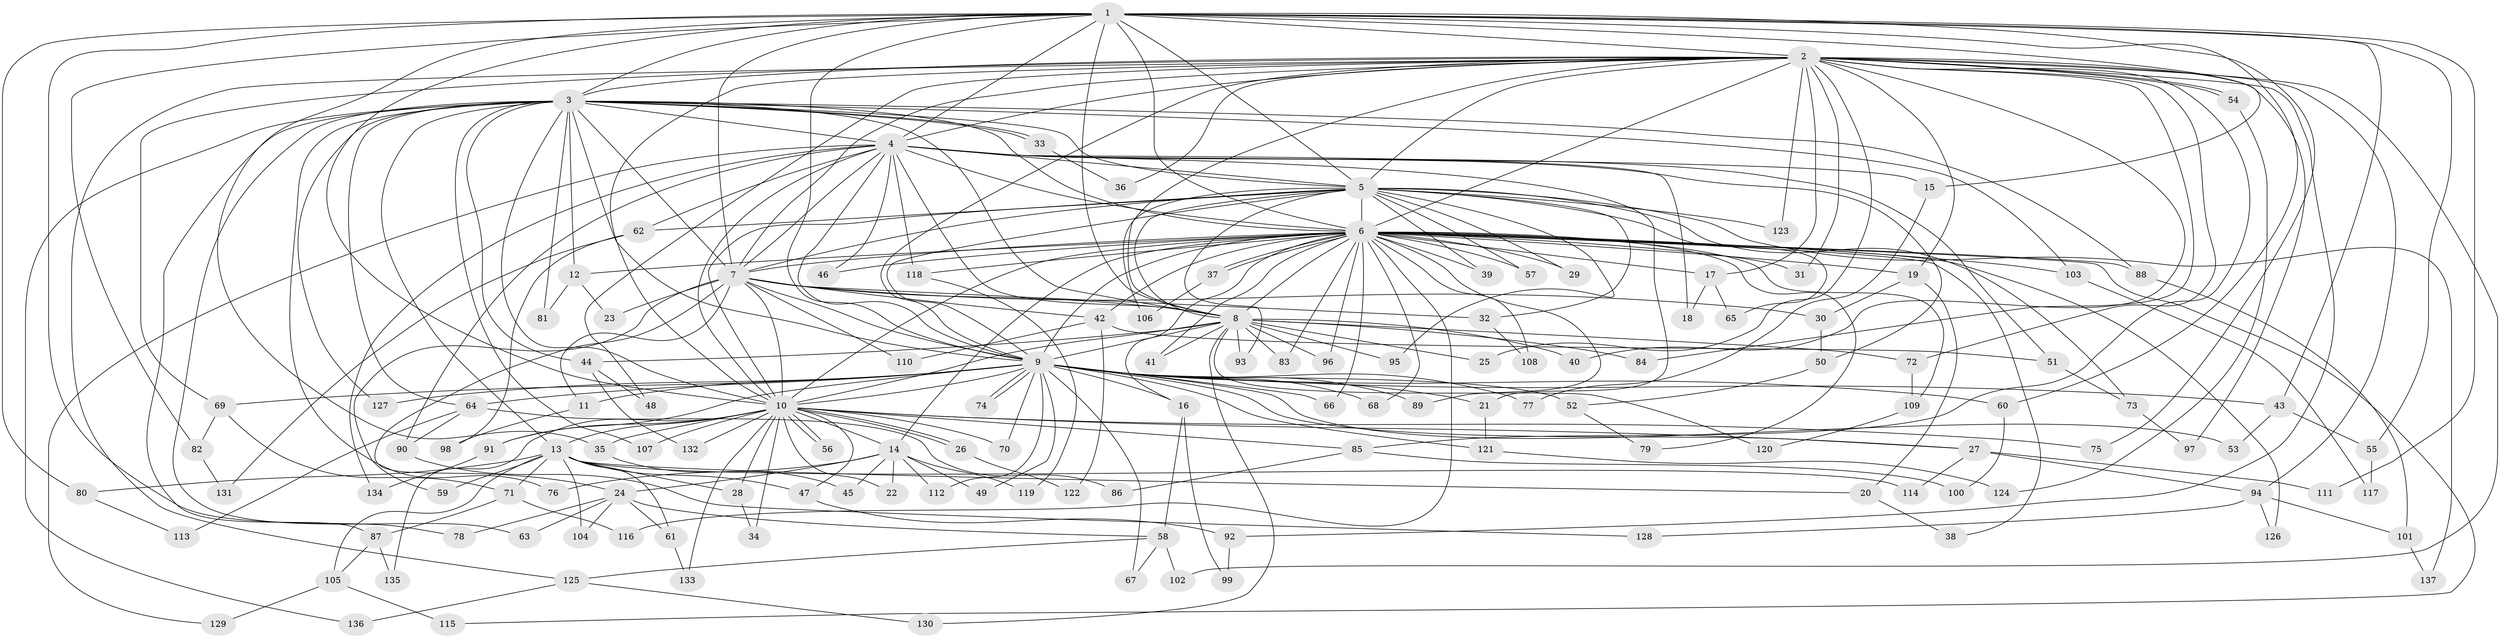 // coarse degree distribution, {23: 0.014492753623188406, 3: 0.2898550724637681, 4: 0.15942028985507245, 27: 0.014492753623188406, 17: 0.028985507246376812, 12: 0.014492753623188406, 2: 0.2608695652173913, 8: 0.014492753623188406, 18: 0.014492753623188406, 5: 0.07246376811594203, 24: 0.014492753623188406, 16: 0.014492753623188406, 7: 0.014492753623188406, 22: 0.014492753623188406, 1: 0.028985507246376812, 26: 0.014492753623188406, 6: 0.014492753623188406}
// Generated by graph-tools (version 1.1) at 2025/36/03/04/25 23:36:20]
// undirected, 137 vertices, 299 edges
graph export_dot {
  node [color=gray90,style=filled];
  1;
  2;
  3;
  4;
  5;
  6;
  7;
  8;
  9;
  10;
  11;
  12;
  13;
  14;
  15;
  16;
  17;
  18;
  19;
  20;
  21;
  22;
  23;
  24;
  25;
  26;
  27;
  28;
  29;
  30;
  31;
  32;
  33;
  34;
  35;
  36;
  37;
  38;
  39;
  40;
  41;
  42;
  43;
  44;
  45;
  46;
  47;
  48;
  49;
  50;
  51;
  52;
  53;
  54;
  55;
  56;
  57;
  58;
  59;
  60;
  61;
  62;
  63;
  64;
  65;
  66;
  67;
  68;
  69;
  70;
  71;
  72;
  73;
  74;
  75;
  76;
  77;
  78;
  79;
  80;
  81;
  82;
  83;
  84;
  85;
  86;
  87;
  88;
  89;
  90;
  91;
  92;
  93;
  94;
  95;
  96;
  97;
  98;
  99;
  100;
  101;
  102;
  103;
  104;
  105;
  106;
  107;
  108;
  109;
  110;
  111;
  112;
  113;
  114;
  115;
  116;
  117;
  118;
  119;
  120;
  121;
  122;
  123;
  124;
  125;
  126;
  127;
  128;
  129;
  130;
  131;
  132;
  133;
  134;
  135;
  136;
  137;
  1 -- 2;
  1 -- 3;
  1 -- 4;
  1 -- 5;
  1 -- 6;
  1 -- 7;
  1 -- 8;
  1 -- 9;
  1 -- 10;
  1 -- 15;
  1 -- 35;
  1 -- 43;
  1 -- 55;
  1 -- 60;
  1 -- 75;
  1 -- 78;
  1 -- 80;
  1 -- 82;
  1 -- 111;
  2 -- 3;
  2 -- 4;
  2 -- 5;
  2 -- 6;
  2 -- 7;
  2 -- 8;
  2 -- 9;
  2 -- 10;
  2 -- 17;
  2 -- 19;
  2 -- 25;
  2 -- 31;
  2 -- 36;
  2 -- 40;
  2 -- 48;
  2 -- 54;
  2 -- 54;
  2 -- 69;
  2 -- 72;
  2 -- 84;
  2 -- 85;
  2 -- 92;
  2 -- 94;
  2 -- 97;
  2 -- 102;
  2 -- 123;
  2 -- 125;
  3 -- 4;
  3 -- 5;
  3 -- 6;
  3 -- 7;
  3 -- 8;
  3 -- 9;
  3 -- 10;
  3 -- 12;
  3 -- 13;
  3 -- 33;
  3 -- 33;
  3 -- 44;
  3 -- 63;
  3 -- 64;
  3 -- 76;
  3 -- 81;
  3 -- 87;
  3 -- 88;
  3 -- 103;
  3 -- 107;
  3 -- 127;
  3 -- 136;
  4 -- 5;
  4 -- 6;
  4 -- 7;
  4 -- 8;
  4 -- 9;
  4 -- 10;
  4 -- 15;
  4 -- 18;
  4 -- 21;
  4 -- 46;
  4 -- 50;
  4 -- 51;
  4 -- 62;
  4 -- 90;
  4 -- 118;
  4 -- 129;
  4 -- 134;
  5 -- 6;
  5 -- 7;
  5 -- 8;
  5 -- 9;
  5 -- 10;
  5 -- 29;
  5 -- 32;
  5 -- 39;
  5 -- 57;
  5 -- 62;
  5 -- 65;
  5 -- 73;
  5 -- 93;
  5 -- 95;
  5 -- 106;
  5 -- 123;
  5 -- 137;
  6 -- 7;
  6 -- 8;
  6 -- 9;
  6 -- 10;
  6 -- 12;
  6 -- 14;
  6 -- 16;
  6 -- 17;
  6 -- 19;
  6 -- 29;
  6 -- 31;
  6 -- 37;
  6 -- 37;
  6 -- 38;
  6 -- 39;
  6 -- 41;
  6 -- 42;
  6 -- 46;
  6 -- 57;
  6 -- 66;
  6 -- 68;
  6 -- 79;
  6 -- 83;
  6 -- 88;
  6 -- 89;
  6 -- 96;
  6 -- 103;
  6 -- 108;
  6 -- 109;
  6 -- 115;
  6 -- 116;
  6 -- 118;
  6 -- 126;
  7 -- 8;
  7 -- 9;
  7 -- 10;
  7 -- 11;
  7 -- 23;
  7 -- 24;
  7 -- 30;
  7 -- 32;
  7 -- 42;
  7 -- 59;
  7 -- 110;
  8 -- 9;
  8 -- 10;
  8 -- 25;
  8 -- 40;
  8 -- 41;
  8 -- 44;
  8 -- 72;
  8 -- 83;
  8 -- 84;
  8 -- 93;
  8 -- 95;
  8 -- 96;
  8 -- 120;
  8 -- 130;
  9 -- 10;
  9 -- 11;
  9 -- 16;
  9 -- 21;
  9 -- 27;
  9 -- 43;
  9 -- 49;
  9 -- 52;
  9 -- 53;
  9 -- 60;
  9 -- 64;
  9 -- 66;
  9 -- 67;
  9 -- 68;
  9 -- 69;
  9 -- 70;
  9 -- 74;
  9 -- 74;
  9 -- 77;
  9 -- 89;
  9 -- 91;
  9 -- 112;
  9 -- 121;
  9 -- 127;
  10 -- 13;
  10 -- 14;
  10 -- 22;
  10 -- 26;
  10 -- 26;
  10 -- 27;
  10 -- 28;
  10 -- 34;
  10 -- 35;
  10 -- 47;
  10 -- 56;
  10 -- 56;
  10 -- 70;
  10 -- 75;
  10 -- 85;
  10 -- 91;
  10 -- 107;
  10 -- 132;
  10 -- 133;
  10 -- 135;
  11 -- 98;
  12 -- 23;
  12 -- 81;
  13 -- 20;
  13 -- 28;
  13 -- 47;
  13 -- 59;
  13 -- 61;
  13 -- 71;
  13 -- 80;
  13 -- 104;
  13 -- 105;
  13 -- 114;
  14 -- 22;
  14 -- 24;
  14 -- 45;
  14 -- 49;
  14 -- 76;
  14 -- 112;
  14 -- 119;
  15 -- 77;
  16 -- 58;
  16 -- 99;
  17 -- 18;
  17 -- 65;
  19 -- 20;
  19 -- 30;
  20 -- 38;
  21 -- 121;
  24 -- 58;
  24 -- 61;
  24 -- 63;
  24 -- 78;
  24 -- 104;
  26 -- 122;
  27 -- 94;
  27 -- 111;
  27 -- 114;
  28 -- 34;
  30 -- 50;
  32 -- 108;
  33 -- 36;
  35 -- 45;
  37 -- 106;
  42 -- 51;
  42 -- 110;
  42 -- 122;
  43 -- 53;
  43 -- 55;
  44 -- 48;
  44 -- 132;
  47 -- 92;
  50 -- 52;
  51 -- 73;
  52 -- 79;
  54 -- 124;
  55 -- 117;
  58 -- 67;
  58 -- 102;
  58 -- 125;
  60 -- 100;
  61 -- 133;
  62 -- 98;
  62 -- 131;
  64 -- 86;
  64 -- 90;
  64 -- 113;
  69 -- 71;
  69 -- 82;
  71 -- 87;
  71 -- 116;
  72 -- 109;
  73 -- 97;
  80 -- 113;
  82 -- 131;
  85 -- 86;
  85 -- 100;
  87 -- 105;
  87 -- 135;
  88 -- 101;
  90 -- 128;
  91 -- 134;
  92 -- 99;
  94 -- 101;
  94 -- 126;
  94 -- 128;
  101 -- 137;
  103 -- 117;
  105 -- 115;
  105 -- 129;
  109 -- 120;
  118 -- 119;
  121 -- 124;
  125 -- 130;
  125 -- 136;
}
